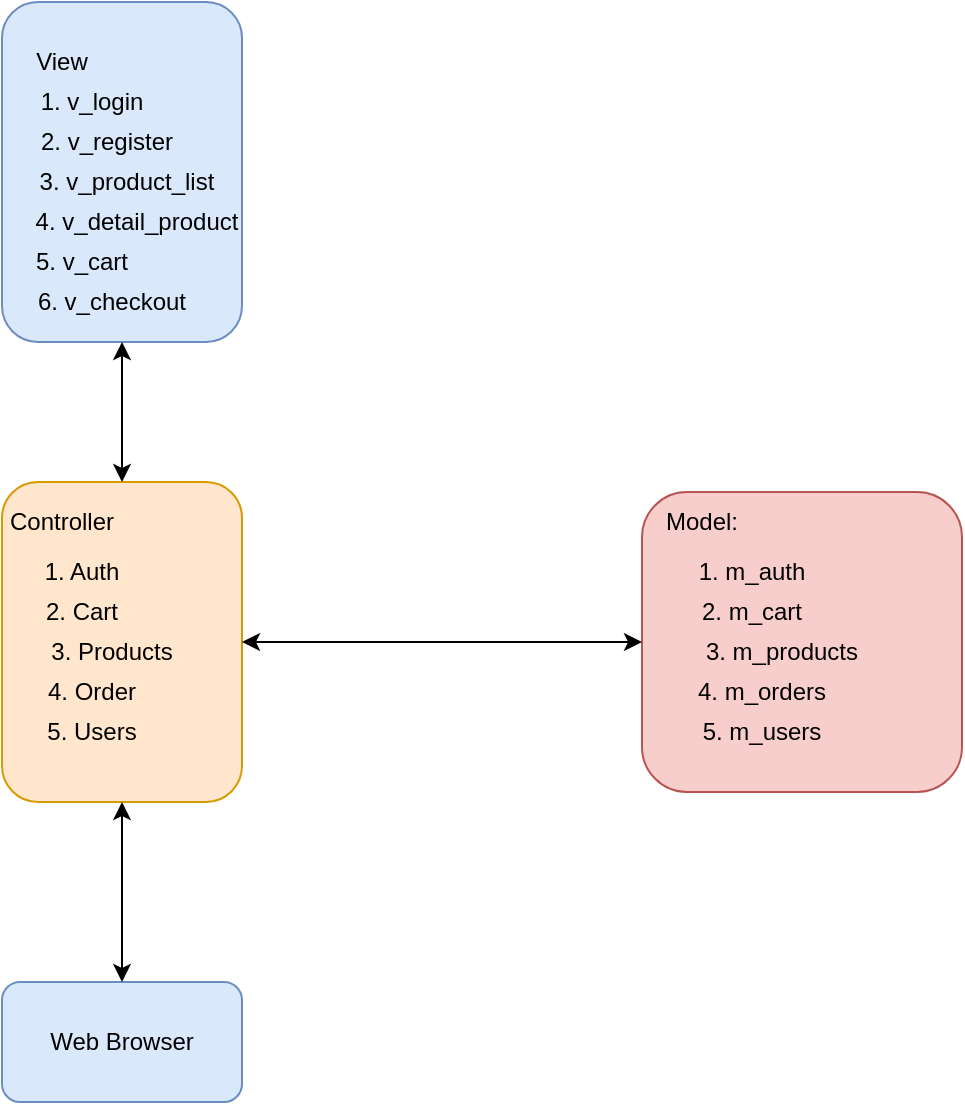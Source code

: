 <mxfile version="14.9.0" type="device"><diagram id="GxvPbzEHhbLiLKGShiQI" name="Page-1"><mxGraphModel dx="868" dy="520" grid="1" gridSize="10" guides="1" tooltips="1" connect="1" arrows="1" fold="1" page="1" pageScale="1" pageWidth="827" pageHeight="1169" math="0" shadow="0"><root><mxCell id="0"/><mxCell id="1" parent="0"/><mxCell id="2IzMwfwMgyH7cHev07Iw-1" value="" style="rounded=1;whiteSpace=wrap;html=1;fillColor=#dae8fc;strokeColor=#6c8ebf;" vertex="1" parent="1"><mxGeometry x="240" y="10" width="120" height="170" as="geometry"/></mxCell><mxCell id="2IzMwfwMgyH7cHev07Iw-2" value="" style="rounded=1;whiteSpace=wrap;html=1;fillColor=#ffe6cc;strokeColor=#d79b00;" vertex="1" parent="1"><mxGeometry x="240" y="250" width="120" height="160" as="geometry"/></mxCell><mxCell id="2IzMwfwMgyH7cHev07Iw-3" value="" style="rounded=1;whiteSpace=wrap;html=1;fillColor=#f8cecc;strokeColor=#b85450;" vertex="1" parent="1"><mxGeometry x="560" y="255" width="160" height="150" as="geometry"/></mxCell><mxCell id="2IzMwfwMgyH7cHev07Iw-4" value="Web Browser" style="rounded=1;whiteSpace=wrap;html=1;fillColor=#dae8fc;strokeColor=#6c8ebf;" vertex="1" parent="1"><mxGeometry x="240" y="500" width="120" height="60" as="geometry"/></mxCell><mxCell id="2IzMwfwMgyH7cHev07Iw-5" value="" style="endArrow=classic;startArrow=classic;html=1;entryX=0.5;entryY=1;entryDx=0;entryDy=0;exitX=0.5;exitY=0;exitDx=0;exitDy=0;" edge="1" parent="1" source="2IzMwfwMgyH7cHev07Iw-2" target="2IzMwfwMgyH7cHev07Iw-1"><mxGeometry width="50" height="50" relative="1" as="geometry"><mxPoint x="390" y="290" as="sourcePoint"/><mxPoint x="440" y="240" as="targetPoint"/></mxGeometry></mxCell><mxCell id="2IzMwfwMgyH7cHev07Iw-6" value="" style="endArrow=classic;startArrow=classic;html=1;exitX=0.5;exitY=0;exitDx=0;exitDy=0;" edge="1" parent="1" source="2IzMwfwMgyH7cHev07Iw-4" target="2IzMwfwMgyH7cHev07Iw-2"><mxGeometry width="50" height="50" relative="1" as="geometry"><mxPoint x="299.5" y="380" as="sourcePoint"/><mxPoint x="300" y="340" as="targetPoint"/></mxGeometry></mxCell><mxCell id="2IzMwfwMgyH7cHev07Iw-7" value="" style="endArrow=classic;startArrow=classic;html=1;entryX=1;entryY=0.5;entryDx=0;entryDy=0;exitX=0;exitY=0.5;exitDx=0;exitDy=0;" edge="1" parent="1" source="2IzMwfwMgyH7cHev07Iw-3" target="2IzMwfwMgyH7cHev07Iw-2"><mxGeometry width="50" height="50" relative="1" as="geometry"><mxPoint x="310" y="420" as="sourcePoint"/><mxPoint x="309.5" y="320" as="targetPoint"/></mxGeometry></mxCell><mxCell id="2IzMwfwMgyH7cHev07Iw-10" value="Controller" style="text;html=1;strokeColor=none;fillColor=none;align=center;verticalAlign=middle;whiteSpace=wrap;rounded=0;" vertex="1" parent="1"><mxGeometry x="250" y="260" width="40" height="20" as="geometry"/></mxCell><mxCell id="2IzMwfwMgyH7cHev07Iw-11" value="1. Auth" style="text;html=1;strokeColor=none;fillColor=none;align=center;verticalAlign=middle;whiteSpace=wrap;rounded=0;" vertex="1" parent="1"><mxGeometry x="250" y="285" width="60" height="20" as="geometry"/></mxCell><mxCell id="2IzMwfwMgyH7cHev07Iw-12" value="2. Cart" style="text;html=1;strokeColor=none;fillColor=none;align=center;verticalAlign=middle;whiteSpace=wrap;rounded=0;" vertex="1" parent="1"><mxGeometry x="260" y="305" width="40" height="20" as="geometry"/></mxCell><mxCell id="2IzMwfwMgyH7cHev07Iw-14" value="3. Products" style="text;html=1;strokeColor=none;fillColor=none;align=center;verticalAlign=middle;whiteSpace=wrap;rounded=0;" vertex="1" parent="1"><mxGeometry x="260" y="325" width="70" height="20" as="geometry"/></mxCell><mxCell id="2IzMwfwMgyH7cHev07Iw-16" value="Model:" style="text;html=1;strokeColor=none;fillColor=none;align=center;verticalAlign=middle;whiteSpace=wrap;rounded=0;" vertex="1" parent="1"><mxGeometry x="570" y="260" width="40" height="20" as="geometry"/></mxCell><mxCell id="2IzMwfwMgyH7cHev07Iw-17" value="1. m_auth" style="text;html=1;strokeColor=none;fillColor=none;align=center;verticalAlign=middle;whiteSpace=wrap;rounded=0;" vertex="1" parent="1"><mxGeometry x="585" y="285" width="60" height="20" as="geometry"/></mxCell><mxCell id="2IzMwfwMgyH7cHev07Iw-18" value="2. m_cart" style="text;html=1;strokeColor=none;fillColor=none;align=center;verticalAlign=middle;whiteSpace=wrap;rounded=0;" vertex="1" parent="1"><mxGeometry x="580" y="305" width="70" height="20" as="geometry"/></mxCell><mxCell id="2IzMwfwMgyH7cHev07Iw-20" value="4. Order" style="text;html=1;strokeColor=none;fillColor=none;align=center;verticalAlign=middle;whiteSpace=wrap;rounded=0;" vertex="1" parent="1"><mxGeometry x="260" y="345" width="50" height="20" as="geometry"/></mxCell><mxCell id="2IzMwfwMgyH7cHev07Iw-21" value="5. Users" style="text;html=1;strokeColor=none;fillColor=none;align=center;verticalAlign=middle;whiteSpace=wrap;rounded=0;" vertex="1" parent="1"><mxGeometry x="260" y="365" width="50" height="20" as="geometry"/></mxCell><mxCell id="2IzMwfwMgyH7cHev07Iw-22" value="5. m_users" style="text;html=1;strokeColor=none;fillColor=none;align=center;verticalAlign=middle;whiteSpace=wrap;rounded=0;" vertex="1" parent="1"><mxGeometry x="580" y="365" width="80" height="20" as="geometry"/></mxCell><mxCell id="2IzMwfwMgyH7cHev07Iw-23" style="edgeStyle=orthogonalEdgeStyle;rounded=0;orthogonalLoop=1;jettySize=auto;html=1;exitX=0.5;exitY=1;exitDx=0;exitDy=0;" edge="1" parent="1" source="2IzMwfwMgyH7cHev07Iw-22" target="2IzMwfwMgyH7cHev07Iw-22"><mxGeometry relative="1" as="geometry"/></mxCell><mxCell id="2IzMwfwMgyH7cHev07Iw-24" value="4. m_orders" style="text;html=1;strokeColor=none;fillColor=none;align=center;verticalAlign=middle;whiteSpace=wrap;rounded=0;" vertex="1" parent="1"><mxGeometry x="580" y="345" width="80" height="20" as="geometry"/></mxCell><mxCell id="2IzMwfwMgyH7cHev07Iw-25" value="3. m_products" style="text;html=1;strokeColor=none;fillColor=none;align=center;verticalAlign=middle;whiteSpace=wrap;rounded=0;" vertex="1" parent="1"><mxGeometry x="580" y="325" width="100" height="20" as="geometry"/></mxCell><mxCell id="2IzMwfwMgyH7cHev07Iw-26" value="View" style="text;html=1;strokeColor=none;fillColor=none;align=center;verticalAlign=middle;whiteSpace=wrap;rounded=0;" vertex="1" parent="1"><mxGeometry x="250" y="30" width="40" height="20" as="geometry"/></mxCell><mxCell id="2IzMwfwMgyH7cHev07Iw-27" value="1. v_login" style="text;html=1;strokeColor=none;fillColor=none;align=center;verticalAlign=middle;whiteSpace=wrap;rounded=0;" vertex="1" parent="1"><mxGeometry x="255" y="50" width="60" height="20" as="geometry"/></mxCell><mxCell id="2IzMwfwMgyH7cHev07Iw-28" value="2. v_register" style="text;html=1;strokeColor=none;fillColor=none;align=center;verticalAlign=middle;whiteSpace=wrap;rounded=0;" vertex="1" parent="1"><mxGeometry x="255" y="70" width="75" height="20" as="geometry"/></mxCell><mxCell id="2IzMwfwMgyH7cHev07Iw-29" value="3. v_product_list" style="text;html=1;strokeColor=none;fillColor=none;align=center;verticalAlign=middle;whiteSpace=wrap;rounded=0;" vertex="1" parent="1"><mxGeometry x="255" y="90" width="95" height="20" as="geometry"/></mxCell><mxCell id="2IzMwfwMgyH7cHev07Iw-30" value="4. v_detail_product" style="text;html=1;strokeColor=none;fillColor=none;align=center;verticalAlign=middle;whiteSpace=wrap;rounded=0;" vertex="1" parent="1"><mxGeometry x="255" y="110" width="105" height="20" as="geometry"/></mxCell><mxCell id="2IzMwfwMgyH7cHev07Iw-31" value="5. v_cart" style="text;html=1;strokeColor=none;fillColor=none;align=center;verticalAlign=middle;whiteSpace=wrap;rounded=0;" vertex="1" parent="1"><mxGeometry x="241.25" y="130" width="77.5" height="20" as="geometry"/></mxCell><mxCell id="2IzMwfwMgyH7cHev07Iw-32" value="6. v_checkout" style="text;html=1;strokeColor=none;fillColor=none;align=center;verticalAlign=middle;whiteSpace=wrap;rounded=0;" vertex="1" parent="1"><mxGeometry x="256.25" y="150" width="77.5" height="20" as="geometry"/></mxCell></root></mxGraphModel></diagram></mxfile>